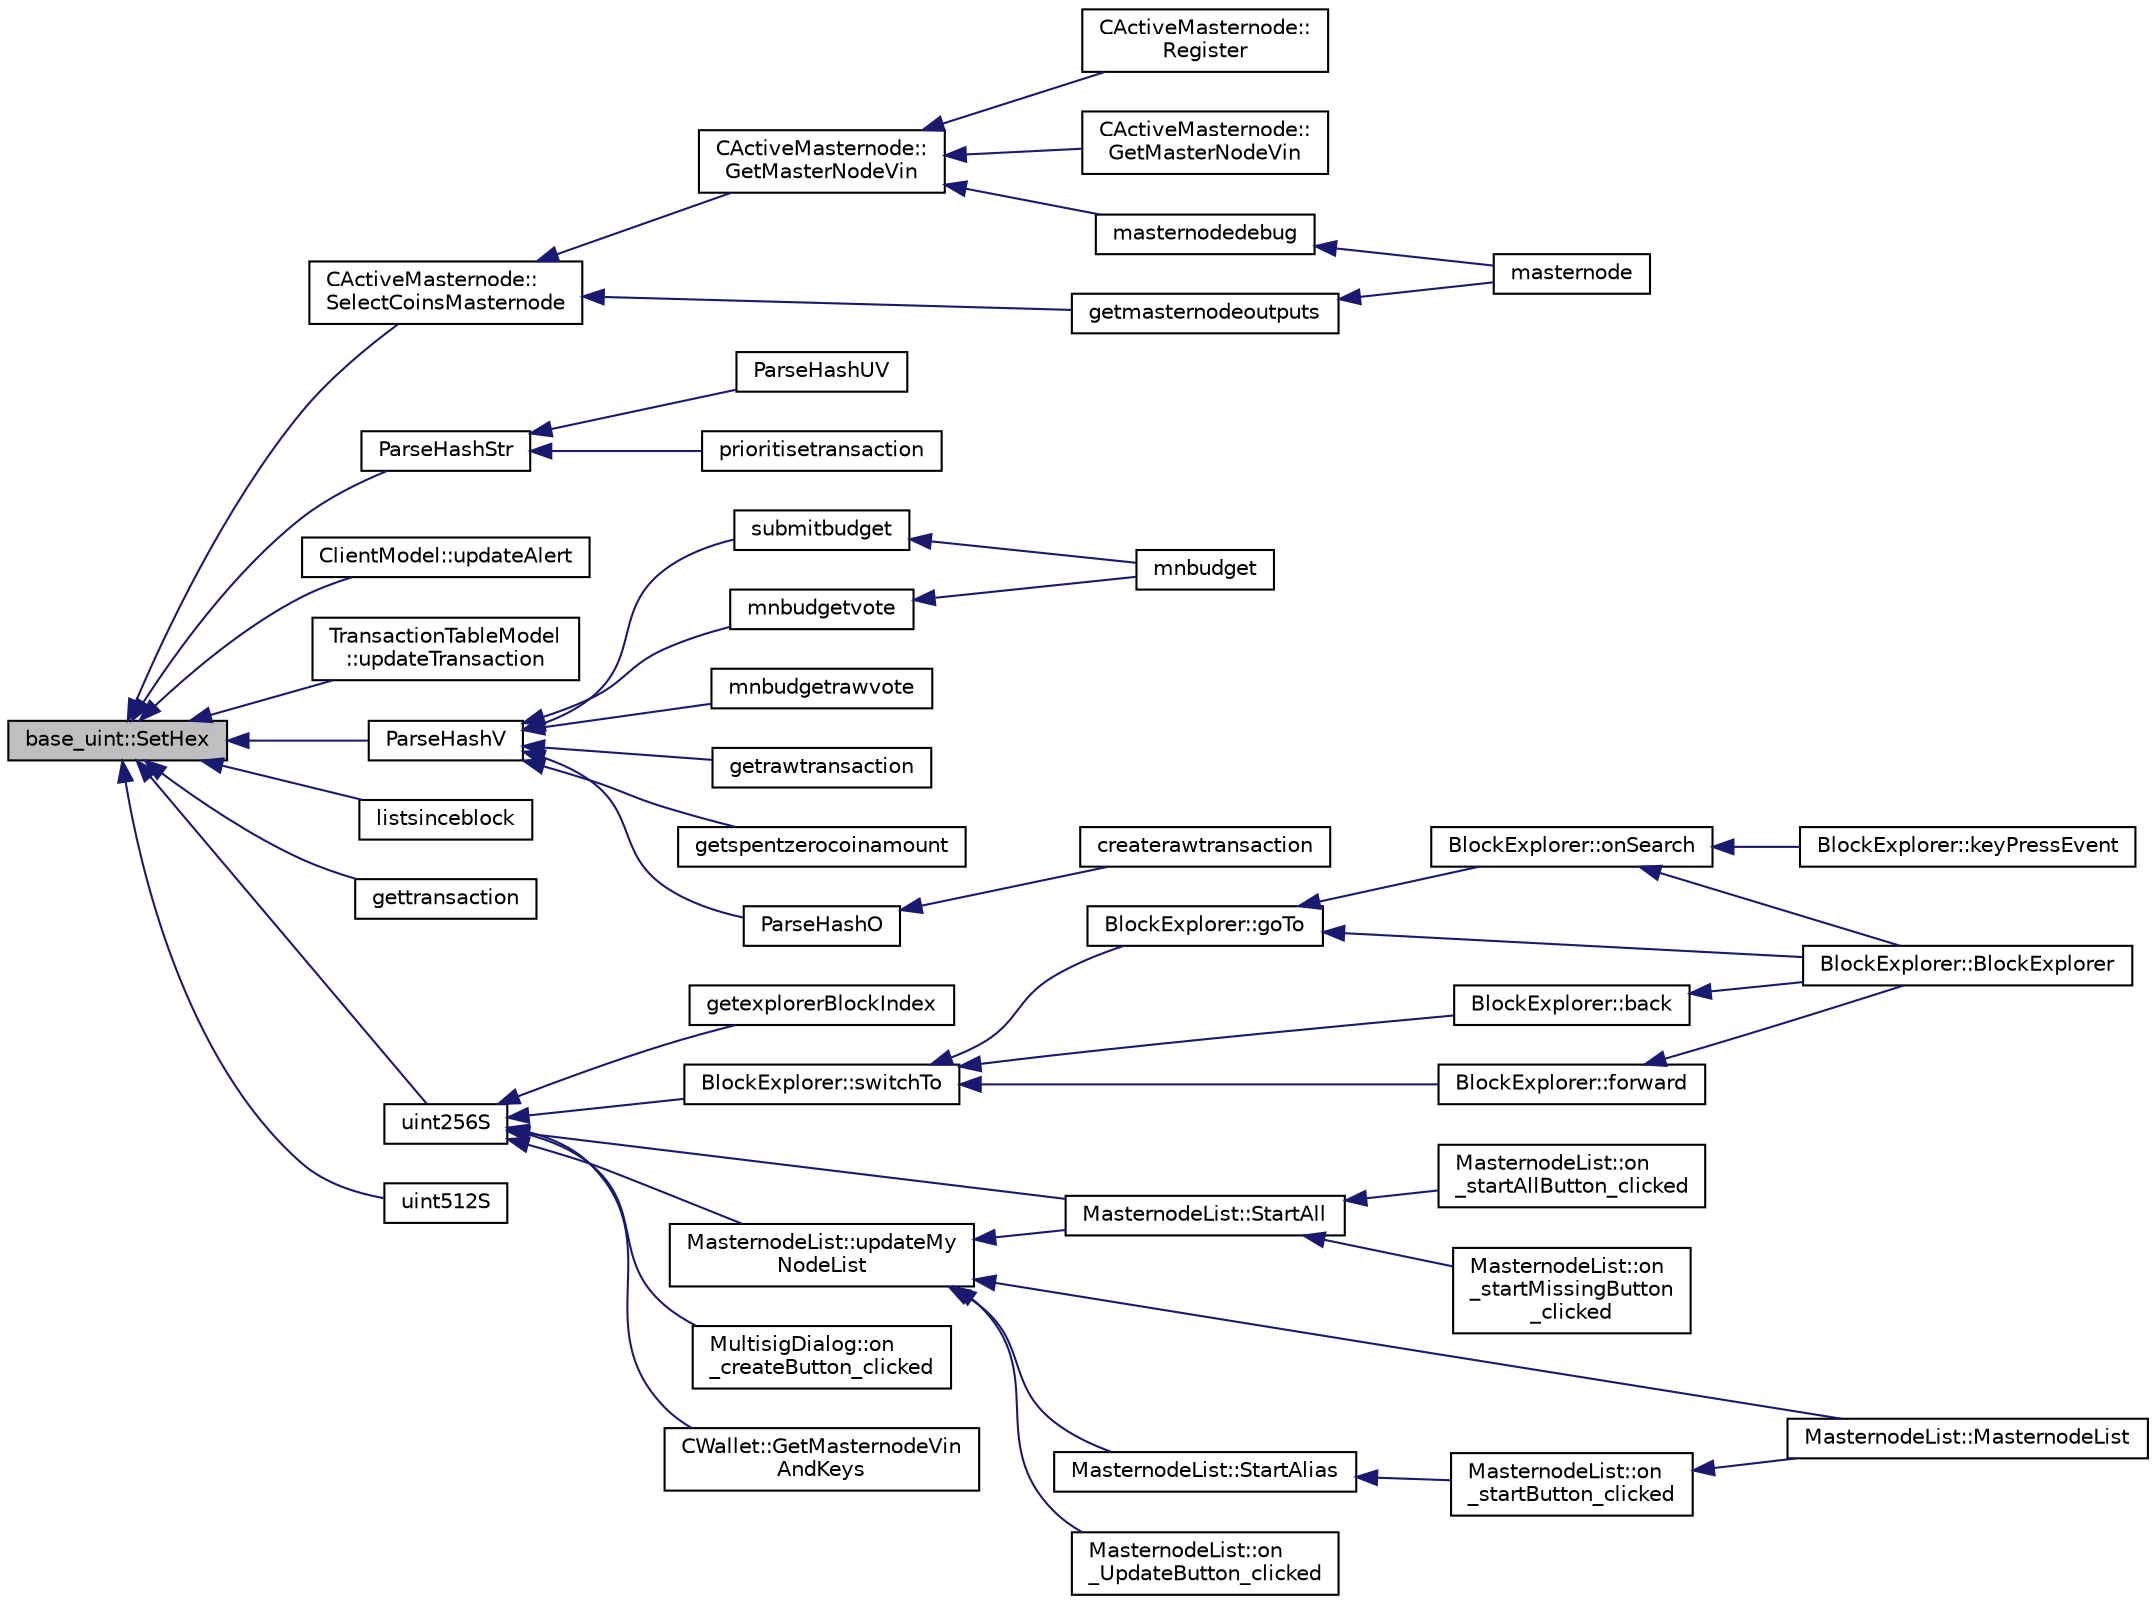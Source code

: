digraph "base_uint::SetHex"
{
  edge [fontname="Helvetica",fontsize="10",labelfontname="Helvetica",labelfontsize="10"];
  node [fontname="Helvetica",fontsize="10",shape=record];
  rankdir="LR";
  Node330 [label="base_uint::SetHex",height=0.2,width=0.4,color="black", fillcolor="grey75", style="filled", fontcolor="black"];
  Node330 -> Node331 [dir="back",color="midnightblue",fontsize="10",style="solid",fontname="Helvetica"];
  Node331 [label="CActiveMasternode::\lSelectCoinsMasternode",height=0.2,width=0.4,color="black", fillcolor="white", style="filled",URL="$class_c_active_masternode.html#ac4fc5fb1681bf0a0f3d30e706fb0577a"];
  Node331 -> Node332 [dir="back",color="midnightblue",fontsize="10",style="solid",fontname="Helvetica"];
  Node332 [label="CActiveMasternode::\lGetMasterNodeVin",height=0.2,width=0.4,color="black", fillcolor="white", style="filled",URL="$class_c_active_masternode.html#adc93036b86ee9ef6abe5e0b783a51283",tooltip="Get 10000 DIV input that can be used for the Masternode. "];
  Node332 -> Node333 [dir="back",color="midnightblue",fontsize="10",style="solid",fontname="Helvetica"];
  Node333 [label="CActiveMasternode::\lRegister",height=0.2,width=0.4,color="black", fillcolor="white", style="filled",URL="$class_c_active_masternode.html#a99e26870efec1ea98738cda1a5a85702",tooltip="Register remote Masternode. "];
  Node332 -> Node334 [dir="back",color="midnightblue",fontsize="10",style="solid",fontname="Helvetica"];
  Node334 [label="CActiveMasternode::\lGetMasterNodeVin",height=0.2,width=0.4,color="black", fillcolor="white", style="filled",URL="$class_c_active_masternode.html#af9f32ec3d13b161d6a89839dab17b154",tooltip="Get 10000 DIV input that can be used for the Masternode. "];
  Node332 -> Node335 [dir="back",color="midnightblue",fontsize="10",style="solid",fontname="Helvetica"];
  Node335 [label="masternodedebug",height=0.2,width=0.4,color="black", fillcolor="white", style="filled",URL="$rpcmasternode_8cpp.html#a8522c187a75142b1b267edca0734238c"];
  Node335 -> Node336 [dir="back",color="midnightblue",fontsize="10",style="solid",fontname="Helvetica"];
  Node336 [label="masternode",height=0.2,width=0.4,color="black", fillcolor="white", style="filled",URL="$rpcmasternode_8cpp.html#a30609e443aeb47c29ed0878d16b1b5e1"];
  Node331 -> Node337 [dir="back",color="midnightblue",fontsize="10",style="solid",fontname="Helvetica"];
  Node337 [label="getmasternodeoutputs",height=0.2,width=0.4,color="black", fillcolor="white", style="filled",URL="$rpcmasternode_8cpp.html#ab5b7e62bb3fb0e2a7a325520273f3bf5"];
  Node337 -> Node336 [dir="back",color="midnightblue",fontsize="10",style="solid",fontname="Helvetica"];
  Node330 -> Node338 [dir="back",color="midnightblue",fontsize="10",style="solid",fontname="Helvetica"];
  Node338 [label="ParseHashStr",height=0.2,width=0.4,color="black", fillcolor="white", style="filled",URL="$core__read_8cpp.html#a88b7c3595e9fa53eace6500430611810"];
  Node338 -> Node339 [dir="back",color="midnightblue",fontsize="10",style="solid",fontname="Helvetica"];
  Node339 [label="ParseHashUV",height=0.2,width=0.4,color="black", fillcolor="white", style="filled",URL="$core__read_8cpp.html#abf8a6b32191a680bd70f3ef742ba14e4"];
  Node338 -> Node340 [dir="back",color="midnightblue",fontsize="10",style="solid",fontname="Helvetica"];
  Node340 [label="prioritisetransaction",height=0.2,width=0.4,color="black", fillcolor="white", style="filled",URL="$rpcmining_8cpp.html#aed287651120186f0898b41e4e5c11e5f"];
  Node330 -> Node341 [dir="back",color="midnightblue",fontsize="10",style="solid",fontname="Helvetica"];
  Node341 [label="ClientModel::updateAlert",height=0.2,width=0.4,color="black", fillcolor="white", style="filled",URL="$class_client_model.html#a16758b18ded91ceba202d6023cad4b51"];
  Node330 -> Node342 [dir="back",color="midnightblue",fontsize="10",style="solid",fontname="Helvetica"];
  Node342 [label="TransactionTableModel\l::updateTransaction",height=0.2,width=0.4,color="black", fillcolor="white", style="filled",URL="$class_transaction_table_model.html#a8de43b3c7ba0612304906eb5a2f51a06"];
  Node330 -> Node343 [dir="back",color="midnightblue",fontsize="10",style="solid",fontname="Helvetica"];
  Node343 [label="ParseHashV",height=0.2,width=0.4,color="black", fillcolor="white", style="filled",URL="$rpcserver_8cpp.html#ae00da5fd5abdf11d125f98190e599194"];
  Node343 -> Node344 [dir="back",color="midnightblue",fontsize="10",style="solid",fontname="Helvetica"];
  Node344 [label="submitbudget",height=0.2,width=0.4,color="black", fillcolor="white", style="filled",URL="$rpcmasternode-budget_8cpp.html#a7567b2accf3b6fd9ae5a98b9e6506e9e"];
  Node344 -> Node345 [dir="back",color="midnightblue",fontsize="10",style="solid",fontname="Helvetica"];
  Node345 [label="mnbudget",height=0.2,width=0.4,color="black", fillcolor="white", style="filled",URL="$rpcmasternode-budget_8cpp.html#aeabbf924be4d2ce4bedb28a394e1fc6b"];
  Node343 -> Node346 [dir="back",color="midnightblue",fontsize="10",style="solid",fontname="Helvetica"];
  Node346 [label="mnbudgetvote",height=0.2,width=0.4,color="black", fillcolor="white", style="filled",URL="$rpcmasternode-budget_8cpp.html#a56da074ff2f33c0ef53bb451c67c0761"];
  Node346 -> Node345 [dir="back",color="midnightblue",fontsize="10",style="solid",fontname="Helvetica"];
  Node343 -> Node347 [dir="back",color="midnightblue",fontsize="10",style="solid",fontname="Helvetica"];
  Node347 [label="mnbudgetrawvote",height=0.2,width=0.4,color="black", fillcolor="white", style="filled",URL="$rpcmasternode-budget_8cpp.html#a3ae70ddb7080492d70c053fdf06320f7"];
  Node343 -> Node348 [dir="back",color="midnightblue",fontsize="10",style="solid",fontname="Helvetica"];
  Node348 [label="getrawtransaction",height=0.2,width=0.4,color="black", fillcolor="white", style="filled",URL="$rpcrawtransaction_8cpp.html#a12e1b8a05d99d1544e5343c2282cc55a"];
  Node343 -> Node349 [dir="back",color="midnightblue",fontsize="10",style="solid",fontname="Helvetica"];
  Node349 [label="getspentzerocoinamount",height=0.2,width=0.4,color="black", fillcolor="white", style="filled",URL="$rpcrawtransaction_8cpp.html#af1e6a7813ea10b5897295724b9f06dfb"];
  Node343 -> Node350 [dir="back",color="midnightblue",fontsize="10",style="solid",fontname="Helvetica"];
  Node350 [label="ParseHashO",height=0.2,width=0.4,color="black", fillcolor="white", style="filled",URL="$rpcserver_8cpp.html#abe180100a0316998cd54a31cad5fabc7"];
  Node350 -> Node351 [dir="back",color="midnightblue",fontsize="10",style="solid",fontname="Helvetica"];
  Node351 [label="createrawtransaction",height=0.2,width=0.4,color="black", fillcolor="white", style="filled",URL="$rpcrawtransaction_8cpp.html#a7924d2aa3d68d890b82773445e0d949e"];
  Node330 -> Node352 [dir="back",color="midnightblue",fontsize="10",style="solid",fontname="Helvetica"];
  Node352 [label="listsinceblock",height=0.2,width=0.4,color="black", fillcolor="white", style="filled",URL="$rpcwallet_8cpp.html#a53cf4975a89f414ef3bd180f6b4773cd"];
  Node330 -> Node353 [dir="back",color="midnightblue",fontsize="10",style="solid",fontname="Helvetica"];
  Node353 [label="gettransaction",height=0.2,width=0.4,color="black", fillcolor="white", style="filled",URL="$rpcwallet_8cpp.html#a845c15a1402787fcf2cc021111ea89f5"];
  Node330 -> Node354 [dir="back",color="midnightblue",fontsize="10",style="solid",fontname="Helvetica"];
  Node354 [label="uint256S",height=0.2,width=0.4,color="black", fillcolor="white", style="filled",URL="$uint256_8h.html#a52e679560cc1ebf68f878ed69e38f259"];
  Node354 -> Node355 [dir="back",color="midnightblue",fontsize="10",style="solid",fontname="Helvetica"];
  Node355 [label="getexplorerBlockIndex",height=0.2,width=0.4,color="black", fillcolor="white", style="filled",URL="$blockexplorer_8h.html#a12e1d94ee23bf205ca6bdcf39b52cfd2"];
  Node354 -> Node356 [dir="back",color="midnightblue",fontsize="10",style="solid",fontname="Helvetica"];
  Node356 [label="BlockExplorer::switchTo",height=0.2,width=0.4,color="black", fillcolor="white", style="filled",URL="$class_block_explorer.html#a24d6353efb00436dd029e234e3a86121"];
  Node356 -> Node357 [dir="back",color="midnightblue",fontsize="10",style="solid",fontname="Helvetica"];
  Node357 [label="BlockExplorer::goTo",height=0.2,width=0.4,color="black", fillcolor="white", style="filled",URL="$class_block_explorer.html#a32a642323bf89030d4f3519d79893ccd"];
  Node357 -> Node358 [dir="back",color="midnightblue",fontsize="10",style="solid",fontname="Helvetica"];
  Node358 [label="BlockExplorer::BlockExplorer",height=0.2,width=0.4,color="black", fillcolor="white", style="filled",URL="$class_block_explorer.html#aa1824a81f9b6d20dce7be419170ea02b"];
  Node357 -> Node359 [dir="back",color="midnightblue",fontsize="10",style="solid",fontname="Helvetica"];
  Node359 [label="BlockExplorer::onSearch",height=0.2,width=0.4,color="black", fillcolor="white", style="filled",URL="$class_block_explorer.html#a5d9b6b07b7a7cb14c9731950d76074a4"];
  Node359 -> Node358 [dir="back",color="midnightblue",fontsize="10",style="solid",fontname="Helvetica"];
  Node359 -> Node360 [dir="back",color="midnightblue",fontsize="10",style="solid",fontname="Helvetica"];
  Node360 [label="BlockExplorer::keyPressEvent",height=0.2,width=0.4,color="black", fillcolor="white", style="filled",URL="$class_block_explorer.html#ae64a065d31adf1c1411dc1810cdd576c"];
  Node356 -> Node361 [dir="back",color="midnightblue",fontsize="10",style="solid",fontname="Helvetica"];
  Node361 [label="BlockExplorer::back",height=0.2,width=0.4,color="black", fillcolor="white", style="filled",URL="$class_block_explorer.html#aed5a84d4c9691f29721829eca6023169"];
  Node361 -> Node358 [dir="back",color="midnightblue",fontsize="10",style="solid",fontname="Helvetica"];
  Node356 -> Node362 [dir="back",color="midnightblue",fontsize="10",style="solid",fontname="Helvetica"];
  Node362 [label="BlockExplorer::forward",height=0.2,width=0.4,color="black", fillcolor="white", style="filled",URL="$class_block_explorer.html#a062131c18869d12dc393775f3695e89f"];
  Node362 -> Node358 [dir="back",color="midnightblue",fontsize="10",style="solid",fontname="Helvetica"];
  Node354 -> Node363 [dir="back",color="midnightblue",fontsize="10",style="solid",fontname="Helvetica"];
  Node363 [label="MasternodeList::StartAll",height=0.2,width=0.4,color="black", fillcolor="white", style="filled",URL="$class_masternode_list.html#a0ebd5301adf7567e6a82550ba6d02ccc"];
  Node363 -> Node364 [dir="back",color="midnightblue",fontsize="10",style="solid",fontname="Helvetica"];
  Node364 [label="MasternodeList::on\l_startAllButton_clicked",height=0.2,width=0.4,color="black", fillcolor="white", style="filled",URL="$class_masternode_list.html#a12e7d7a66cc6ce787fb5de9babfd7358"];
  Node363 -> Node365 [dir="back",color="midnightblue",fontsize="10",style="solid",fontname="Helvetica"];
  Node365 [label="MasternodeList::on\l_startMissingButton\l_clicked",height=0.2,width=0.4,color="black", fillcolor="white", style="filled",URL="$class_masternode_list.html#a559cf1011eede788d0416c7390e25145"];
  Node354 -> Node366 [dir="back",color="midnightblue",fontsize="10",style="solid",fontname="Helvetica"];
  Node366 [label="MasternodeList::updateMy\lNodeList",height=0.2,width=0.4,color="black", fillcolor="white", style="filled",URL="$class_masternode_list.html#abfb8462c699669f75f7a8005089bdb0a"];
  Node366 -> Node367 [dir="back",color="midnightblue",fontsize="10",style="solid",fontname="Helvetica"];
  Node367 [label="MasternodeList::MasternodeList",height=0.2,width=0.4,color="black", fillcolor="white", style="filled",URL="$class_masternode_list.html#a341c2ce3e55eecb90f8733c72af375c4"];
  Node366 -> Node368 [dir="back",color="midnightblue",fontsize="10",style="solid",fontname="Helvetica"];
  Node368 [label="MasternodeList::StartAlias",height=0.2,width=0.4,color="black", fillcolor="white", style="filled",URL="$class_masternode_list.html#ab3a42d1c66f3b28e9843335d8ce0178d"];
  Node368 -> Node369 [dir="back",color="midnightblue",fontsize="10",style="solid",fontname="Helvetica"];
  Node369 [label="MasternodeList::on\l_startButton_clicked",height=0.2,width=0.4,color="black", fillcolor="white", style="filled",URL="$class_masternode_list.html#a4370755b1dcdbf4a9396108c2b7ae76a"];
  Node369 -> Node367 [dir="back",color="midnightblue",fontsize="10",style="solid",fontname="Helvetica"];
  Node366 -> Node363 [dir="back",color="midnightblue",fontsize="10",style="solid",fontname="Helvetica"];
  Node366 -> Node370 [dir="back",color="midnightblue",fontsize="10",style="solid",fontname="Helvetica"];
  Node370 [label="MasternodeList::on\l_UpdateButton_clicked",height=0.2,width=0.4,color="black", fillcolor="white", style="filled",URL="$class_masternode_list.html#ac16494ee5cfb2ac1dfed8af6e5b8f443"];
  Node354 -> Node371 [dir="back",color="midnightblue",fontsize="10",style="solid",fontname="Helvetica"];
  Node371 [label="MultisigDialog::on\l_createButton_clicked",height=0.2,width=0.4,color="black", fillcolor="white", style="filled",URL="$class_multisig_dialog.html#aa92668e885635152734edf805c021590"];
  Node354 -> Node372 [dir="back",color="midnightblue",fontsize="10",style="solid",fontname="Helvetica"];
  Node372 [label="CWallet::GetMasternodeVin\lAndKeys",height=0.2,width=0.4,color="black", fillcolor="white", style="filled",URL="$group__map_wallet.html#ga4deb7baa65e036149f7d19b3aefe7323",tooltip="Get 1000DASH output and keys which can be used for the Masternode. "];
  Node330 -> Node373 [dir="back",color="midnightblue",fontsize="10",style="solid",fontname="Helvetica"];
  Node373 [label="uint512S",height=0.2,width=0.4,color="black", fillcolor="white", style="filled",URL="$uint256_8h.html#ae2b8fe8c501306abb6ddce7134335b97"];
}
